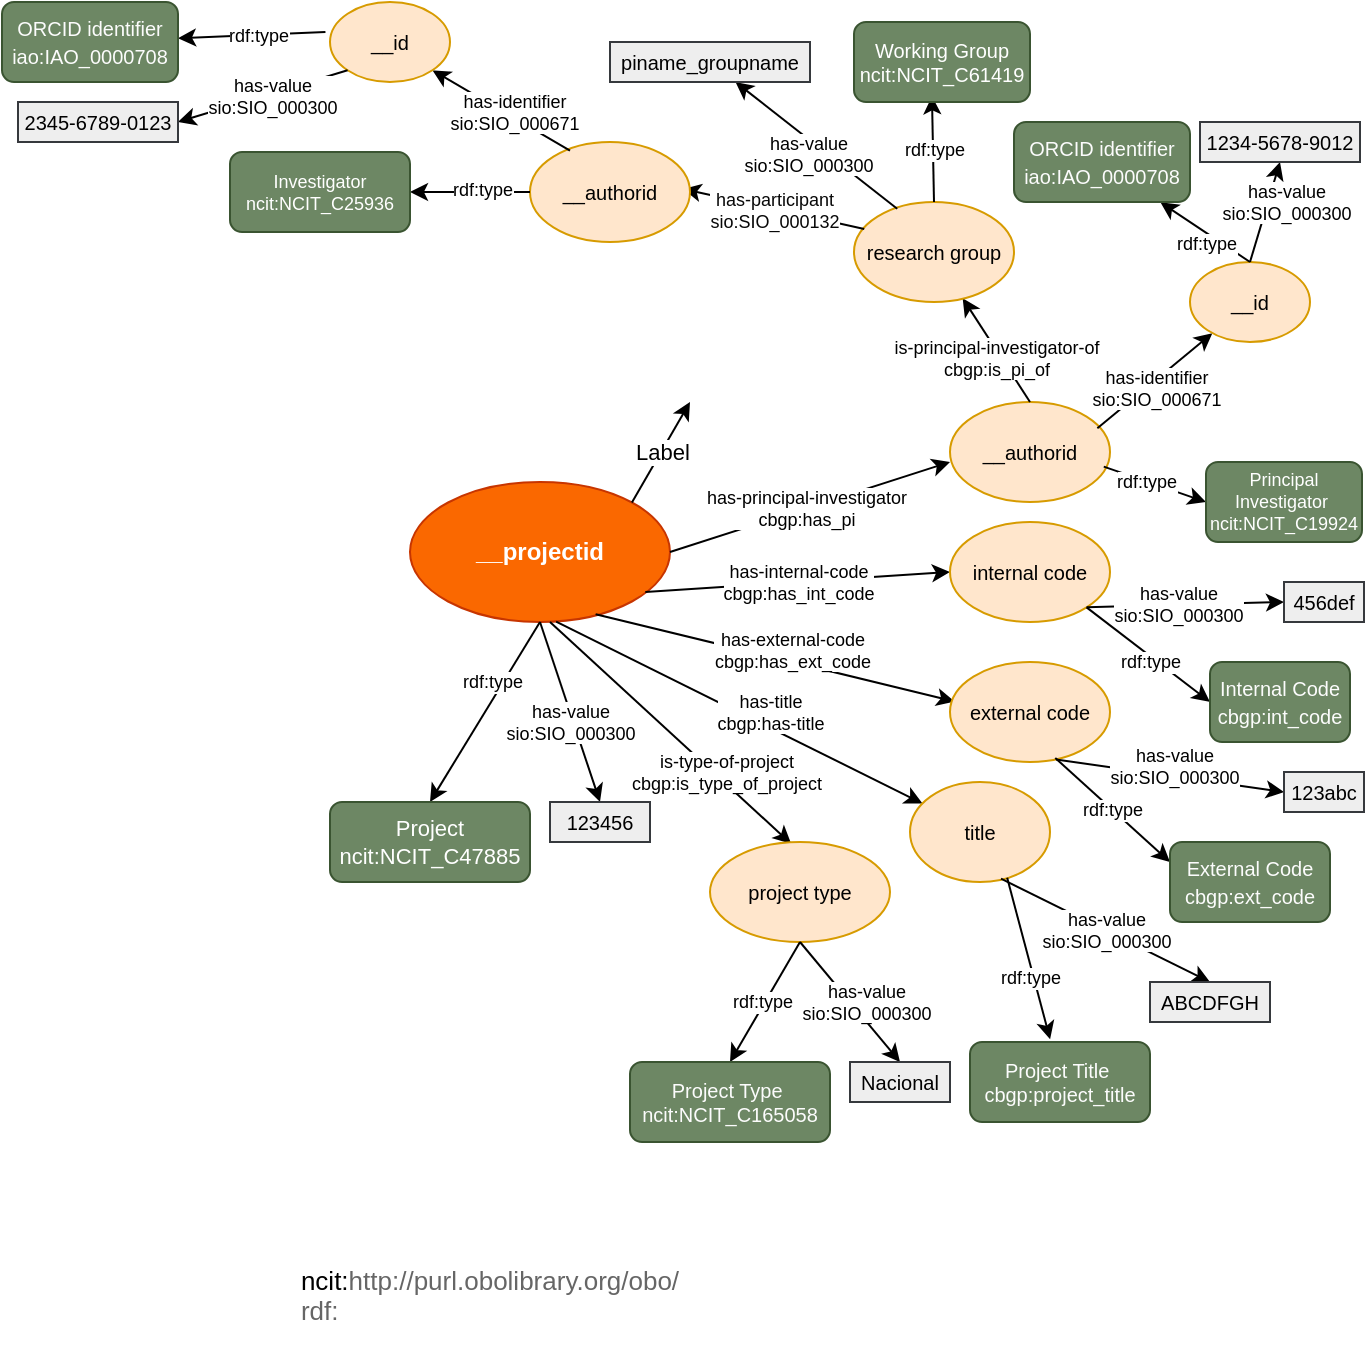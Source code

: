 <mxfile version="26.1.0">
  <diagram name="Página-1" id="Pl-FkIQaHepDsXEKqxGp">
    <mxGraphModel dx="955" dy="475" grid="1" gridSize="10" guides="1" tooltips="1" connect="1" arrows="1" fold="1" page="1" pageScale="1" pageWidth="827" pageHeight="1169" math="0" shadow="0">
      <root>
        <mxCell id="0" />
        <mxCell id="1" parent="0" />
        <mxCell id="LgMS0iTI1OflwmQYuK7m-1" value="&lt;b&gt;&lt;font style=&quot;color: rgb(255, 255, 255);&quot;&gt;__projectid&lt;/font&gt;&lt;/b&gt;" style="ellipse;whiteSpace=wrap;html=1;fillColor=#fa6800;strokeColor=#C73500;fontColor=#000000;" vertex="1" parent="1">
          <mxGeometry x="350" y="240" width="130" height="70" as="geometry" />
        </mxCell>
        <mxCell id="LgMS0iTI1OflwmQYuK7m-2" value="" style="endArrow=classic;html=1;rounded=0;exitX=0.5;exitY=1;exitDx=0;exitDy=0;entryX=0.5;entryY=0;entryDx=0;entryDy=0;" edge="1" parent="1" source="LgMS0iTI1OflwmQYuK7m-1" target="LgMS0iTI1OflwmQYuK7m-6">
          <mxGeometry relative="1" as="geometry">
            <mxPoint x="420" y="310" as="sourcePoint" />
            <mxPoint x="380" y="390" as="targetPoint" />
          </mxGeometry>
        </mxCell>
        <mxCell id="LgMS0iTI1OflwmQYuK7m-3" value="rdf:type" style="edgeLabel;resizable=0;html=1;;align=center;verticalAlign=middle;fontSize=9;" connectable="0" vertex="1" parent="LgMS0iTI1OflwmQYuK7m-2">
          <mxGeometry relative="1" as="geometry">
            <mxPoint x="3" y="-15" as="offset" />
          </mxGeometry>
        </mxCell>
        <mxCell id="LgMS0iTI1OflwmQYuK7m-4" value="" style="endArrow=classic;html=1;rounded=0;exitX=0.5;exitY=1;exitDx=0;exitDy=0;entryX=0.5;entryY=0;entryDx=0;entryDy=0;" edge="1" parent="1" source="LgMS0iTI1OflwmQYuK7m-1" target="LgMS0iTI1OflwmQYuK7m-8">
          <mxGeometry relative="1" as="geometry">
            <mxPoint x="390" y="270" as="sourcePoint" />
            <mxPoint x="450" y="420" as="targetPoint" />
          </mxGeometry>
        </mxCell>
        <mxCell id="LgMS0iTI1OflwmQYuK7m-5" value="has-value&lt;div&gt;sio:SIO_000300&lt;/div&gt;" style="edgeLabel;resizable=0;html=1;;align=center;verticalAlign=middle;fontSize=9;labelBackgroundColor=default;" connectable="0" vertex="1" parent="LgMS0iTI1OflwmQYuK7m-4">
          <mxGeometry relative="1" as="geometry">
            <mxPoint y="5" as="offset" />
          </mxGeometry>
        </mxCell>
        <mxCell id="LgMS0iTI1OflwmQYuK7m-6" value="Project&lt;div&gt;&lt;span style=&quot;font-family: &amp;quot;IBM Plex Sans&amp;quot;, Helvetica, Arial, sans-serif; text-align: start;&quot;&gt;ncit:NCIT_C47885&lt;/span&gt;&lt;/div&gt;" style="rounded=1;whiteSpace=wrap;html=1;fontSize=11;fillColor=#6d8764;strokeColor=#3A5431;fontColor=#ffffff;" vertex="1" parent="1">
          <mxGeometry x="310" y="400" width="100" height="40" as="geometry" />
        </mxCell>
        <mxCell id="LgMS0iTI1OflwmQYuK7m-7" value="&lt;div style=&quot;text-align: left;&quot;&gt;&lt;span style=&quot;font-size: 13px; background-color: transparent; color: light-dark(rgb(0, 0, 0), rgb(255, 255, 255));&quot;&gt;ncit:&lt;/span&gt;&lt;span style=&quot;font-size: 13px; background-color: transparent; color: rgb(102, 102, 102); font-family: &amp;quot;IBM Plex Sans&amp;quot;, Helvetica, Arial, sans-serif;&quot;&gt;http://purl.obolibrary.org/obo/&lt;/span&gt;&lt;/div&gt;&lt;div style=&quot;text-align: left;&quot;&gt;&lt;span style=&quot;color: rgb(102, 102, 102); font-family: &amp;quot;IBM Plex Sans&amp;quot;, Helvetica, Arial, sans-serif;&quot;&gt;&lt;font style=&quot;font-size: 13px;&quot;&gt;rdf:&amp;nbsp;&lt;/font&gt;&lt;/span&gt;&lt;/div&gt;&lt;div style=&quot;text-align: left;&quot;&gt;&lt;span style=&quot;color: rgb(102, 102, 102); font-family: &amp;quot;IBM Plex Sans&amp;quot;, Helvetica, Arial, sans-serif; font-size: 14px;&quot;&gt;&lt;br&gt;&lt;/span&gt;&lt;/div&gt;" style="text;html=1;align=center;verticalAlign=middle;whiteSpace=wrap;rounded=0;" vertex="1" parent="1">
          <mxGeometry x="280" y="640" width="220" height="30" as="geometry" />
        </mxCell>
        <mxCell id="LgMS0iTI1OflwmQYuK7m-8" value="123456" style="rounded=0;whiteSpace=wrap;html=1;fontSize=10;fillColor=#eeeeee;strokeColor=#36393d;" vertex="1" parent="1">
          <mxGeometry x="420" y="400" width="50" height="20" as="geometry" />
        </mxCell>
        <mxCell id="LgMS0iTI1OflwmQYuK7m-9" value="" style="endArrow=classic;html=1;rounded=0;entryX=0.451;entryY=0.018;entryDx=0;entryDy=0;entryPerimeter=0;" edge="1" parent="1" target="LgMS0iTI1OflwmQYuK7m-11">
          <mxGeometry relative="1" as="geometry">
            <mxPoint x="420" y="310" as="sourcePoint" />
            <mxPoint x="550" y="420" as="targetPoint" />
          </mxGeometry>
        </mxCell>
        <mxCell id="LgMS0iTI1OflwmQYuK7m-10" value="is-type-of-project&lt;div&gt;cbgp:is_type_of_project&lt;/div&gt;" style="edgeLabel;resizable=0;html=1;;align=center;verticalAlign=middle;fontSize=9;" connectable="0" vertex="1" parent="LgMS0iTI1OflwmQYuK7m-9">
          <mxGeometry relative="1" as="geometry">
            <mxPoint x="27" y="19" as="offset" />
          </mxGeometry>
        </mxCell>
        <mxCell id="LgMS0iTI1OflwmQYuK7m-11" value="project type" style="ellipse;whiteSpace=wrap;html=1;fillColor=#ffe6cc;strokeColor=#d79b00;fontSize=10;fontColor=#000000;" vertex="1" parent="1">
          <mxGeometry x="500" y="420" width="90" height="50" as="geometry" />
        </mxCell>
        <mxCell id="LgMS0iTI1OflwmQYuK7m-12" value="" style="endArrow=classic;html=1;rounded=0;exitX=0.5;exitY=1;exitDx=0;exitDy=0;entryX=0.5;entryY=0;entryDx=0;entryDy=0;" edge="1" parent="1" source="LgMS0iTI1OflwmQYuK7m-11" target="LgMS0iTI1OflwmQYuK7m-16">
          <mxGeometry relative="1" as="geometry">
            <mxPoint x="390" y="450" as="sourcePoint" />
            <mxPoint x="520" y="530" as="targetPoint" />
          </mxGeometry>
        </mxCell>
        <mxCell id="LgMS0iTI1OflwmQYuK7m-13" value="rdf:type" style="edgeLabel;resizable=0;html=1;;align=center;verticalAlign=middle;fontSize=9;" connectable="0" vertex="1" parent="LgMS0iTI1OflwmQYuK7m-12">
          <mxGeometry relative="1" as="geometry">
            <mxPoint x="-2" as="offset" />
          </mxGeometry>
        </mxCell>
        <mxCell id="LgMS0iTI1OflwmQYuK7m-14" value="" style="endArrow=classic;html=1;rounded=0;exitX=0.5;exitY=1;exitDx=0;exitDy=0;entryX=0.5;entryY=0;entryDx=0;entryDy=0;" edge="1" parent="1" source="LgMS0iTI1OflwmQYuK7m-11" target="LgMS0iTI1OflwmQYuK7m-17">
          <mxGeometry relative="1" as="geometry">
            <mxPoint x="390" y="450" as="sourcePoint" />
            <mxPoint x="610" y="540" as="targetPoint" />
          </mxGeometry>
        </mxCell>
        <mxCell id="LgMS0iTI1OflwmQYuK7m-15" value="has-value&lt;div&gt;sio:SIO_000300&lt;/div&gt;" style="edgeLabel;resizable=0;html=1;;align=center;verticalAlign=middle;fontSize=9;" connectable="0" vertex="1" parent="LgMS0iTI1OflwmQYuK7m-14">
          <mxGeometry relative="1" as="geometry">
            <mxPoint x="8" as="offset" />
          </mxGeometry>
        </mxCell>
        <mxCell id="LgMS0iTI1OflwmQYuK7m-16" value="&lt;span style=&quot;font-size: 10px;&quot;&gt;Project Type&amp;nbsp;&lt;/span&gt;&lt;div style=&quot;font-size: 10px;&quot;&gt;ncit:&lt;span style=&quot;font-family: &amp;quot;IBM Plex Sans&amp;quot;, Helvetica, Arial, sans-serif; text-align: start; background-color: transparent;&quot;&gt;NCIT_C165058&lt;/span&gt;&lt;/div&gt;" style="rounded=1;whiteSpace=wrap;html=1;fontSize=11;fillColor=#6d8764;strokeColor=#3A5431;fontColor=light-dark(#fcfcfc, #121212);" vertex="1" parent="1">
          <mxGeometry x="460" y="530" width="100" height="40" as="geometry" />
        </mxCell>
        <mxCell id="LgMS0iTI1OflwmQYuK7m-17" value="Nacional" style="rounded=0;whiteSpace=wrap;html=1;fontSize=10;fillColor=#eeeeee;strokeColor=#36393d;" vertex="1" parent="1">
          <mxGeometry x="570" y="530" width="50" height="20" as="geometry" />
        </mxCell>
        <mxCell id="LgMS0iTI1OflwmQYuK7m-18" value="" style="endArrow=classic;html=1;rounded=0;exitX=0.562;exitY=0.998;exitDx=0;exitDy=0;exitPerimeter=0;" edge="1" parent="1" source="LgMS0iTI1OflwmQYuK7m-1" target="LgMS0iTI1OflwmQYuK7m-20">
          <mxGeometry relative="1" as="geometry">
            <mxPoint x="390" y="350" as="sourcePoint" />
            <mxPoint x="620" y="380" as="targetPoint" />
          </mxGeometry>
        </mxCell>
        <mxCell id="LgMS0iTI1OflwmQYuK7m-19" value="has-title&lt;div&gt;cbgp:has-title&lt;/div&gt;" style="edgeLabel;resizable=0;html=1;;align=center;verticalAlign=middle;fontSize=9;" connectable="0" vertex="1" parent="LgMS0iTI1OflwmQYuK7m-18">
          <mxGeometry relative="1" as="geometry">
            <mxPoint x="15" as="offset" />
          </mxGeometry>
        </mxCell>
        <mxCell id="LgMS0iTI1OflwmQYuK7m-20" value="title" style="ellipse;whiteSpace=wrap;html=1;fillColor=#ffe6cc;strokeColor=#d79b00;fontSize=10;fontColor=#000000;" vertex="1" parent="1">
          <mxGeometry x="600" y="390" width="70" height="50" as="geometry" />
        </mxCell>
        <mxCell id="LgMS0iTI1OflwmQYuK7m-24" value="" style="endArrow=classic;html=1;rounded=0;exitX=0.694;exitY=0.958;exitDx=0;exitDy=0;fontSize=9;exitPerimeter=0;entryX=0.445;entryY=-0.035;entryDx=0;entryDy=0;entryPerimeter=0;" edge="1" parent="1" source="LgMS0iTI1OflwmQYuK7m-20" target="LgMS0iTI1OflwmQYuK7m-29">
          <mxGeometry relative="1" as="geometry">
            <mxPoint x="680" y="470" as="sourcePoint" />
            <mxPoint x="650" y="520" as="targetPoint" />
          </mxGeometry>
        </mxCell>
        <mxCell id="LgMS0iTI1OflwmQYuK7m-25" value="rdf:type" style="edgeLabel;resizable=0;html=1;;align=center;verticalAlign=middle;fontSize=9;" connectable="0" vertex="1" parent="LgMS0iTI1OflwmQYuK7m-24">
          <mxGeometry relative="1" as="geometry">
            <mxPoint y="9" as="offset" />
          </mxGeometry>
        </mxCell>
        <mxCell id="LgMS0iTI1OflwmQYuK7m-26" value="" style="endArrow=classic;html=1;rounded=0;exitX=0.65;exitY=0.966;exitDx=0;exitDy=0;exitPerimeter=0;entryX=0.5;entryY=0;entryDx=0;entryDy=0;" edge="1" parent="1" source="LgMS0iTI1OflwmQYuK7m-20" target="LgMS0iTI1OflwmQYuK7m-30">
          <mxGeometry relative="1" as="geometry">
            <mxPoint x="650" y="440" as="sourcePoint" />
            <mxPoint x="740" y="480" as="targetPoint" />
          </mxGeometry>
        </mxCell>
        <mxCell id="LgMS0iTI1OflwmQYuK7m-27" value="has-value&lt;div&gt;sio:SIO_000300&lt;/div&gt;" style="edgeLabel;resizable=0;html=1;;align=center;verticalAlign=middle;fontSize=9;" connectable="0" vertex="1" parent="LgMS0iTI1OflwmQYuK7m-26">
          <mxGeometry relative="1" as="geometry" />
        </mxCell>
        <mxCell id="LgMS0iTI1OflwmQYuK7m-29" value="&lt;span style=&quot;font-size: 10px;&quot;&gt;Project Title&amp;nbsp;&lt;/span&gt;&lt;div style=&quot;font-size: 10px;&quot;&gt;cbgp:project_title&lt;/div&gt;" style="rounded=1;whiteSpace=wrap;html=1;fontSize=11;fillColor=#6d8764;strokeColor=#3A5431;fontColor=light-dark(#fcfcfc, #121212);" vertex="1" parent="1">
          <mxGeometry x="630" y="520" width="90" height="40" as="geometry" />
        </mxCell>
        <mxCell id="LgMS0iTI1OflwmQYuK7m-30" value="ABCDFGH" style="rounded=0;whiteSpace=wrap;html=1;fontSize=10;fillColor=#eeeeee;strokeColor=#36393d;" vertex="1" parent="1">
          <mxGeometry x="720" y="490" width="60" height="20" as="geometry" />
        </mxCell>
        <mxCell id="LgMS0iTI1OflwmQYuK7m-31" value="" style="endArrow=classic;html=1;rounded=0;exitX=0.714;exitY=0.944;exitDx=0;exitDy=0;exitPerimeter=0;entryX=0.029;entryY=0.395;entryDx=0;entryDy=0;entryPerimeter=0;" edge="1" parent="1" source="LgMS0iTI1OflwmQYuK7m-1" target="LgMS0iTI1OflwmQYuK7m-33">
          <mxGeometry relative="1" as="geometry">
            <mxPoint x="480" y="320" as="sourcePoint" />
            <mxPoint x="640" y="350" as="targetPoint" />
          </mxGeometry>
        </mxCell>
        <mxCell id="LgMS0iTI1OflwmQYuK7m-32" value="has-external-code&lt;div&gt;cbgp:has_ext_code&lt;/div&gt;" style="edgeLabel;resizable=0;html=1;;align=center;verticalAlign=middle;fontSize=9;" connectable="0" vertex="1" parent="LgMS0iTI1OflwmQYuK7m-31">
          <mxGeometry relative="1" as="geometry">
            <mxPoint x="8" y="-4" as="offset" />
          </mxGeometry>
        </mxCell>
        <mxCell id="LgMS0iTI1OflwmQYuK7m-33" value="external code" style="ellipse;whiteSpace=wrap;html=1;fillColor=#ffe6cc;strokeColor=#d79b00;fontSize=10;fontColor=#000000;" vertex="1" parent="1">
          <mxGeometry x="620" y="330" width="80" height="50" as="geometry" />
        </mxCell>
        <mxCell id="LgMS0iTI1OflwmQYuK7m-34" value="" style="endArrow=classic;html=1;rounded=0;exitX=0.658;exitY=0.96;exitDx=0;exitDy=0;exitPerimeter=0;entryX=0;entryY=0.25;entryDx=0;entryDy=0;" edge="1" parent="1" source="LgMS0iTI1OflwmQYuK7m-33" target="LgMS0iTI1OflwmQYuK7m-38">
          <mxGeometry relative="1" as="geometry">
            <mxPoint x="640" y="320" as="sourcePoint" />
            <mxPoint x="730" y="430" as="targetPoint" />
          </mxGeometry>
        </mxCell>
        <mxCell id="LgMS0iTI1OflwmQYuK7m-35" value="rdf:type" style="edgeLabel;resizable=0;html=1;;align=center;verticalAlign=middle;fontSize=9;" connectable="0" vertex="1" parent="LgMS0iTI1OflwmQYuK7m-34">
          <mxGeometry relative="1" as="geometry" />
        </mxCell>
        <mxCell id="LgMS0iTI1OflwmQYuK7m-36" value="" style="endArrow=classic;html=1;rounded=0;exitX=0.663;exitY=0.975;exitDx=0;exitDy=0;exitPerimeter=0;entryX=0;entryY=0.5;entryDx=0;entryDy=0;" edge="1" parent="1" source="LgMS0iTI1OflwmQYuK7m-33" target="LgMS0iTI1OflwmQYuK7m-39">
          <mxGeometry relative="1" as="geometry">
            <mxPoint x="640" y="410" as="sourcePoint" />
            <mxPoint x="800" y="400" as="targetPoint" />
          </mxGeometry>
        </mxCell>
        <mxCell id="LgMS0iTI1OflwmQYuK7m-37" value="has-value&lt;div&gt;sio:SIO_000300&lt;/div&gt;" style="edgeLabel;resizable=0;html=1;;align=center;verticalAlign=middle;fontSize=9;" connectable="0" vertex="1" parent="LgMS0iTI1OflwmQYuK7m-36">
          <mxGeometry relative="1" as="geometry">
            <mxPoint x="2" y="-5" as="offset" />
          </mxGeometry>
        </mxCell>
        <mxCell id="LgMS0iTI1OflwmQYuK7m-38" value="&lt;span style=&quot;font-size: 10px;&quot;&gt;External Code&lt;/span&gt;&lt;div&gt;&lt;span style=&quot;font-size: 10px;&quot;&gt;cbgp:ext_code&lt;/span&gt;&lt;/div&gt;" style="rounded=1;whiteSpace=wrap;html=1;fontSize=11;fillColor=#6d8764;strokeColor=#3A5431;fontColor=light-dark(#fcfcfc, #121212);" vertex="1" parent="1">
          <mxGeometry x="730" y="420" width="80" height="40" as="geometry" />
        </mxCell>
        <mxCell id="LgMS0iTI1OflwmQYuK7m-39" value="123abc" style="rounded=0;whiteSpace=wrap;html=1;fontSize=10;fillColor=#eeeeee;strokeColor=#36393d;" vertex="1" parent="1">
          <mxGeometry x="787" y="385" width="40" height="20" as="geometry" />
        </mxCell>
        <mxCell id="LgMS0iTI1OflwmQYuK7m-41" value="" style="endArrow=classic;html=1;rounded=0;exitX=0.905;exitY=0.786;exitDx=0;exitDy=0;exitPerimeter=0;entryX=0;entryY=0.5;entryDx=0;entryDy=0;" edge="1" parent="1" source="LgMS0iTI1OflwmQYuK7m-1" target="LgMS0iTI1OflwmQYuK7m-43">
          <mxGeometry relative="1" as="geometry">
            <mxPoint x="540" y="310" as="sourcePoint" />
            <mxPoint x="630" y="290" as="targetPoint" />
          </mxGeometry>
        </mxCell>
        <mxCell id="LgMS0iTI1OflwmQYuK7m-42" value="has-internal-code&lt;div&gt;cbgp:has_int_code&lt;/div&gt;" style="edgeLabel;resizable=0;html=1;;align=center;verticalAlign=middle;fontSize=9;" connectable="0" vertex="1" parent="LgMS0iTI1OflwmQYuK7m-41">
          <mxGeometry relative="1" as="geometry" />
        </mxCell>
        <mxCell id="LgMS0iTI1OflwmQYuK7m-43" value="internal code" style="ellipse;whiteSpace=wrap;html=1;fillColor=#ffe6cc;strokeColor=#d79b00;fontSize=10;fontColor=#000000;" vertex="1" parent="1">
          <mxGeometry x="620" y="260" width="80" height="50" as="geometry" />
        </mxCell>
        <mxCell id="LgMS0iTI1OflwmQYuK7m-44" value="" style="endArrow=classic;html=1;rounded=0;exitX=1;exitY=1;exitDx=0;exitDy=0;entryX=0;entryY=0.5;entryDx=0;entryDy=0;" edge="1" parent="1" source="LgMS0iTI1OflwmQYuK7m-43" target="LgMS0iTI1OflwmQYuK7m-48">
          <mxGeometry relative="1" as="geometry">
            <mxPoint x="540" y="310" as="sourcePoint" />
            <mxPoint x="750" y="350" as="targetPoint" />
          </mxGeometry>
        </mxCell>
        <mxCell id="LgMS0iTI1OflwmQYuK7m-45" value="rdf:type" style="edgeLabel;resizable=0;html=1;;align=center;verticalAlign=middle;fontSize=9;" connectable="0" vertex="1" parent="LgMS0iTI1OflwmQYuK7m-44">
          <mxGeometry relative="1" as="geometry">
            <mxPoint x="1" y="3" as="offset" />
          </mxGeometry>
        </mxCell>
        <mxCell id="LgMS0iTI1OflwmQYuK7m-46" value="" style="endArrow=classic;html=1;rounded=0;exitX=1;exitY=1;exitDx=0;exitDy=0;entryX=0;entryY=0.5;entryDx=0;entryDy=0;" edge="1" parent="1" source="LgMS0iTI1OflwmQYuK7m-43" target="LgMS0iTI1OflwmQYuK7m-49">
          <mxGeometry relative="1" as="geometry">
            <mxPoint x="540" y="310" as="sourcePoint" />
            <mxPoint x="790" y="300" as="targetPoint" />
          </mxGeometry>
        </mxCell>
        <mxCell id="LgMS0iTI1OflwmQYuK7m-47" value="has-value&lt;div&gt;sio:SIO_000300&lt;/div&gt;" style="edgeLabel;resizable=0;html=1;;align=center;verticalAlign=middle;fontSize=9;" connectable="0" vertex="1" parent="LgMS0iTI1OflwmQYuK7m-46">
          <mxGeometry relative="1" as="geometry">
            <mxPoint x="-4" y="-1" as="offset" />
          </mxGeometry>
        </mxCell>
        <mxCell id="LgMS0iTI1OflwmQYuK7m-48" value="&lt;span style=&quot;font-size: 10px;&quot;&gt;Internal Code&lt;/span&gt;&lt;div&gt;&lt;span style=&quot;font-size: 10px;&quot;&gt;cbgp:int_code&lt;/span&gt;&lt;/div&gt;" style="rounded=1;whiteSpace=wrap;html=1;fontSize=11;fillColor=#6d8764;strokeColor=#3A5431;fontColor=light-dark(#fcfcfc, #121212);" vertex="1" parent="1">
          <mxGeometry x="750" y="330" width="70" height="40" as="geometry" />
        </mxCell>
        <mxCell id="LgMS0iTI1OflwmQYuK7m-49" value="456def" style="rounded=0;whiteSpace=wrap;html=1;fontSize=10;fillColor=#eeeeee;strokeColor=#36393d;" vertex="1" parent="1">
          <mxGeometry x="787" y="290" width="40" height="20" as="geometry" />
        </mxCell>
        <mxCell id="LgMS0iTI1OflwmQYuK7m-50" value="" style="endArrow=classic;html=1;rounded=0;exitX=1;exitY=0.5;exitDx=0;exitDy=0;entryX=0;entryY=0.6;entryDx=0;entryDy=0;entryPerimeter=0;" edge="1" parent="1" source="LgMS0iTI1OflwmQYuK7m-1" target="LgMS0iTI1OflwmQYuK7m-52">
          <mxGeometry relative="1" as="geometry">
            <mxPoint x="390" y="300" as="sourcePoint" />
            <mxPoint x="620" y="230" as="targetPoint" />
          </mxGeometry>
        </mxCell>
        <mxCell id="LgMS0iTI1OflwmQYuK7m-51" value="has-principal-investigator&lt;div&gt;cbgp:has_pi&lt;/div&gt;" style="edgeLabel;resizable=0;html=1;;align=center;verticalAlign=middle;fontSize=9;" connectable="0" vertex="1" parent="LgMS0iTI1OflwmQYuK7m-50">
          <mxGeometry relative="1" as="geometry">
            <mxPoint x="-2" as="offset" />
          </mxGeometry>
        </mxCell>
        <mxCell id="LgMS0iTI1OflwmQYuK7m-52" value="__authorid" style="ellipse;whiteSpace=wrap;html=1;fillColor=#ffe6cc;strokeColor=#d79b00;fontSize=10;fontColor=#000000;" vertex="1" parent="1">
          <mxGeometry x="620" y="200" width="80" height="50" as="geometry" />
        </mxCell>
        <mxCell id="LgMS0iTI1OflwmQYuK7m-53" value="" style="endArrow=classic;html=1;rounded=0;exitX=0.921;exitY=0.262;exitDx=0;exitDy=0;exitPerimeter=0;" edge="1" parent="1" source="LgMS0iTI1OflwmQYuK7m-52" target="LgMS0iTI1OflwmQYuK7m-55">
          <mxGeometry relative="1" as="geometry">
            <mxPoint x="700" y="210" as="sourcePoint" />
            <mxPoint x="720" y="140" as="targetPoint" />
          </mxGeometry>
        </mxCell>
        <mxCell id="LgMS0iTI1OflwmQYuK7m-54" value="has-identifier&lt;div&gt;sio:SIO_000671&lt;/div&gt;" style="edgeLabel;resizable=0;html=1;;align=center;verticalAlign=middle;fontSize=9;" connectable="0" vertex="1" parent="LgMS0iTI1OflwmQYuK7m-53">
          <mxGeometry relative="1" as="geometry">
            <mxPoint y="4" as="offset" />
          </mxGeometry>
        </mxCell>
        <mxCell id="LgMS0iTI1OflwmQYuK7m-55" value="__id" style="ellipse;whiteSpace=wrap;html=1;fillColor=#ffe6cc;strokeColor=#d79b00;fontSize=10;fontColor=#000000;" vertex="1" parent="1">
          <mxGeometry x="740" y="130" width="60" height="40" as="geometry" />
        </mxCell>
        <mxCell id="LgMS0iTI1OflwmQYuK7m-56" value="" style="endArrow=classic;html=1;rounded=0;exitX=0.961;exitY=0.646;exitDx=0;exitDy=0;entryX=0;entryY=0.5;entryDx=0;entryDy=0;exitPerimeter=0;" edge="1" parent="1" source="LgMS0iTI1OflwmQYuK7m-52" target="LgMS0iTI1OflwmQYuK7m-58">
          <mxGeometry relative="1" as="geometry">
            <mxPoint x="700" y="210" as="sourcePoint" />
            <mxPoint x="770" y="190" as="targetPoint" />
          </mxGeometry>
        </mxCell>
        <mxCell id="LgMS0iTI1OflwmQYuK7m-57" value="rdf:type" style="edgeLabel;resizable=0;html=1;;align=center;verticalAlign=middle;fontSize=9;" connectable="0" vertex="1" parent="LgMS0iTI1OflwmQYuK7m-56">
          <mxGeometry relative="1" as="geometry">
            <mxPoint x="-5" y="-1" as="offset" />
          </mxGeometry>
        </mxCell>
        <mxCell id="LgMS0iTI1OflwmQYuK7m-58" value="&lt;span&gt;Principal Investigator&amp;nbsp;&lt;/span&gt;&lt;div&gt;&lt;span&gt;ncit:&lt;/span&gt;&lt;span style=&quot;font-family: &amp;quot;IBM Plex Sans&amp;quot;, Helvetica, Arial, sans-serif; text-align: start; background-color: transparent;&quot;&gt;NCIT_C19924&lt;/span&gt;&lt;/div&gt;" style="rounded=1;whiteSpace=wrap;html=1;fontSize=9;fillColor=#6d8764;strokeColor=#3A5431;fontColor=light-dark(#ffffff, #121212);" vertex="1" parent="1">
          <mxGeometry x="748" y="230" width="78" height="40" as="geometry" />
        </mxCell>
        <mxCell id="LgMS0iTI1OflwmQYuK7m-59" value="" style="endArrow=classic;html=1;rounded=0;exitX=0.5;exitY=0;exitDx=0;exitDy=0;entryX=0.832;entryY=1.003;entryDx=0;entryDy=0;entryPerimeter=0;" edge="1" parent="1" source="LgMS0iTI1OflwmQYuK7m-55" target="LgMS0iTI1OflwmQYuK7m-63">
          <mxGeometry relative="1" as="geometry">
            <mxPoint x="700" y="100" as="sourcePoint" />
            <mxPoint x="720" y="100" as="targetPoint" />
          </mxGeometry>
        </mxCell>
        <mxCell id="LgMS0iTI1OflwmQYuK7m-60" value="rdf:type" style="edgeLabel;resizable=0;html=1;;align=center;verticalAlign=middle;fontSize=9;" connectable="0" vertex="1" parent="LgMS0iTI1OflwmQYuK7m-59">
          <mxGeometry relative="1" as="geometry">
            <mxPoint y="6" as="offset" />
          </mxGeometry>
        </mxCell>
        <mxCell id="LgMS0iTI1OflwmQYuK7m-61" value="" style="endArrow=classic;html=1;rounded=0;exitX=0.5;exitY=0;exitDx=0;exitDy=0;entryX=0.5;entryY=1;entryDx=0;entryDy=0;" edge="1" parent="1" source="LgMS0iTI1OflwmQYuK7m-55" target="LgMS0iTI1OflwmQYuK7m-64">
          <mxGeometry relative="1" as="geometry">
            <mxPoint x="700" y="100" as="sourcePoint" />
            <mxPoint x="780" y="60" as="targetPoint" />
          </mxGeometry>
        </mxCell>
        <mxCell id="LgMS0iTI1OflwmQYuK7m-62" value="has-value&lt;div&gt;sio:SIO_000300&lt;/div&gt;" style="edgeLabel;resizable=0;html=1;;align=center;verticalAlign=middle;fontSize=9;" connectable="0" vertex="1" parent="LgMS0iTI1OflwmQYuK7m-61">
          <mxGeometry relative="1" as="geometry">
            <mxPoint x="10" y="-5" as="offset" />
          </mxGeometry>
        </mxCell>
        <mxCell id="LgMS0iTI1OflwmQYuK7m-63" value="&lt;span style=&quot;font-size: 10px;&quot;&gt;ORCID identifier&lt;/span&gt;&lt;div&gt;&lt;span style=&quot;font-size: 10px;&quot;&gt;iao:IAO_0000708&lt;/span&gt;&lt;/div&gt;" style="rounded=1;whiteSpace=wrap;html=1;fontSize=11;fillColor=#6d8764;strokeColor=#3A5431;fontColor=light-dark(#fcfcfc, #121212);" vertex="1" parent="1">
          <mxGeometry x="652" y="60" width="88" height="40" as="geometry" />
        </mxCell>
        <mxCell id="LgMS0iTI1OflwmQYuK7m-64" value="1234-5678-9012" style="rounded=0;whiteSpace=wrap;html=1;fontSize=10;fillColor=#eeeeee;strokeColor=#36393d;" vertex="1" parent="1">
          <mxGeometry x="745" y="60" width="80" height="20" as="geometry" />
        </mxCell>
        <mxCell id="LgMS0iTI1OflwmQYuK7m-65" value="" style="endArrow=classic;html=1;rounded=0;exitX=0.5;exitY=0;exitDx=0;exitDy=0;entryX=0.679;entryY=0.962;entryDx=0;entryDy=0;entryPerimeter=0;" edge="1" parent="1" source="LgMS0iTI1OflwmQYuK7m-52" target="LgMS0iTI1OflwmQYuK7m-67">
          <mxGeometry relative="1" as="geometry">
            <mxPoint x="510" y="240" as="sourcePoint" />
            <mxPoint x="640" y="140" as="targetPoint" />
          </mxGeometry>
        </mxCell>
        <mxCell id="LgMS0iTI1OflwmQYuK7m-66" value="is-principal-investigator-of&lt;div&gt;cbgp:is_pi_of&lt;/div&gt;" style="edgeLabel;resizable=0;html=1;;align=center;verticalAlign=middle;fontSize=9;" connectable="0" vertex="1" parent="LgMS0iTI1OflwmQYuK7m-65">
          <mxGeometry relative="1" as="geometry">
            <mxPoint y="4" as="offset" />
          </mxGeometry>
        </mxCell>
        <mxCell id="LgMS0iTI1OflwmQYuK7m-67" value="research group" style="ellipse;whiteSpace=wrap;html=1;fillColor=#ffe6cc;strokeColor=#d79b00;fontSize=10;fontColor=#000000;" vertex="1" parent="1">
          <mxGeometry x="572" y="100" width="80" height="50" as="geometry" />
        </mxCell>
        <mxCell id="LgMS0iTI1OflwmQYuK7m-68" value="" style="endArrow=classic;html=1;rounded=0;exitX=0.5;exitY=0;exitDx=0;exitDy=0;entryX=0.443;entryY=0.929;entryDx=0;entryDy=0;entryPerimeter=0;" edge="1" parent="1" source="LgMS0iTI1OflwmQYuK7m-67" target="LgMS0iTI1OflwmQYuK7m-70">
          <mxGeometry relative="1" as="geometry">
            <mxPoint x="430" y="130" as="sourcePoint" />
            <mxPoint x="612" y="50" as="targetPoint" />
          </mxGeometry>
        </mxCell>
        <mxCell id="LgMS0iTI1OflwmQYuK7m-69" value="rdf:type" style="edgeLabel;resizable=0;html=1;;align=center;verticalAlign=middle;fontSize=9;" connectable="0" vertex="1" parent="LgMS0iTI1OflwmQYuK7m-68">
          <mxGeometry relative="1" as="geometry" />
        </mxCell>
        <mxCell id="LgMS0iTI1OflwmQYuK7m-70" value="&lt;span&gt;Working Group&lt;/span&gt;&lt;div&gt;&lt;span&gt;ncit:&lt;/span&gt;&lt;span style=&quot;font-family: &amp;quot;IBM Plex Sans&amp;quot;, Helvetica, Arial, sans-serif; text-align: start; background-color: transparent;&quot;&gt;NCIT_C61419&lt;/span&gt;&lt;/div&gt;" style="rounded=1;whiteSpace=wrap;html=1;fontSize=10;fillColor=#6d8764;strokeColor=#3A5431;fontColor=light-dark(#ffffff, #121212);" vertex="1" parent="1">
          <mxGeometry x="572" y="10" width="88" height="40" as="geometry" />
        </mxCell>
        <mxCell id="LgMS0iTI1OflwmQYuK7m-72" value="" style="endArrow=classic;html=1;rounded=0;exitX=0.27;exitY=0.067;exitDx=0;exitDy=0;exitPerimeter=0;" edge="1" parent="1" source="LgMS0iTI1OflwmQYuK7m-67" target="LgMS0iTI1OflwmQYuK7m-74">
          <mxGeometry relative="1" as="geometry">
            <mxPoint x="500" y="120" as="sourcePoint" />
            <mxPoint x="540" y="60" as="targetPoint" />
          </mxGeometry>
        </mxCell>
        <mxCell id="LgMS0iTI1OflwmQYuK7m-73" value="has-value&lt;div&gt;sio:SIO_000300&lt;/div&gt;" style="edgeLabel;resizable=0;html=1;;align=center;verticalAlign=middle;fontSize=9;" connectable="0" vertex="1" parent="LgMS0iTI1OflwmQYuK7m-72">
          <mxGeometry relative="1" as="geometry">
            <mxPoint x="-4" y="4" as="offset" />
          </mxGeometry>
        </mxCell>
        <mxCell id="LgMS0iTI1OflwmQYuK7m-74" value="piname_groupname" style="rounded=0;whiteSpace=wrap;html=1;fontSize=10;fillColor=#eeeeee;strokeColor=#36393d;" vertex="1" parent="1">
          <mxGeometry x="450" y="20" width="100" height="20" as="geometry" />
        </mxCell>
        <mxCell id="LgMS0iTI1OflwmQYuK7m-75" value="" style="endArrow=classic;html=1;rounded=0;exitX=0.064;exitY=0.269;exitDx=0;exitDy=0;exitPerimeter=0;entryX=0.957;entryY=0.469;entryDx=0;entryDy=0;entryPerimeter=0;" edge="1" parent="1" source="LgMS0iTI1OflwmQYuK7m-67" target="LgMS0iTI1OflwmQYuK7m-77">
          <mxGeometry relative="1" as="geometry">
            <mxPoint x="500" y="120" as="sourcePoint" />
            <mxPoint x="480" y="113" as="targetPoint" />
          </mxGeometry>
        </mxCell>
        <mxCell id="LgMS0iTI1OflwmQYuK7m-76" value="has-participant&lt;div&gt;sio:&lt;span style=&quot;font-family: &amp;quot;IBM Plex Sans&amp;quot;, Helvetica, Arial, sans-serif; text-align: start; text-wrap-mode: wrap; background-color: light-dark(#ffffff, var(--ge-dark-color, #121212));&quot;&gt;SIO_000132&lt;/span&gt;&lt;/div&gt;" style="edgeLabel;resizable=0;html=1;;align=center;verticalAlign=middle;fontSize=9;fontColor=light-dark(#080808, #ededed);" connectable="0" vertex="1" parent="LgMS0iTI1OflwmQYuK7m-75">
          <mxGeometry relative="1" as="geometry" />
        </mxCell>
        <mxCell id="LgMS0iTI1OflwmQYuK7m-77" value="__authorid" style="ellipse;whiteSpace=wrap;html=1;fillColor=#ffe6cc;strokeColor=#d79b00;fontSize=10;fontColor=#000000;" vertex="1" parent="1">
          <mxGeometry x="410" y="70" width="80" height="50" as="geometry" />
        </mxCell>
        <mxCell id="LgMS0iTI1OflwmQYuK7m-78" value="" style="endArrow=classic;html=1;rounded=0;entryX=1;entryY=1;entryDx=0;entryDy=0;exitX=0.25;exitY=0.087;exitDx=0;exitDy=0;exitPerimeter=0;" edge="1" parent="1" source="LgMS0iTI1OflwmQYuK7m-77" target="LgMS0iTI1OflwmQYuK7m-80">
          <mxGeometry relative="1" as="geometry">
            <mxPoint x="430" y="90" as="sourcePoint" />
            <mxPoint x="531.47" y="177.48" as="targetPoint" />
          </mxGeometry>
        </mxCell>
        <mxCell id="LgMS0iTI1OflwmQYuK7m-79" value="has-identifier&lt;div&gt;sio:SIO_000671&lt;/div&gt;" style="edgeLabel;resizable=0;html=1;;align=center;verticalAlign=middle;fontSize=9;" connectable="0" vertex="1" parent="LgMS0iTI1OflwmQYuK7m-78">
          <mxGeometry relative="1" as="geometry">
            <mxPoint x="6" y="1" as="offset" />
          </mxGeometry>
        </mxCell>
        <mxCell id="LgMS0iTI1OflwmQYuK7m-80" value="__id" style="ellipse;whiteSpace=wrap;html=1;fillColor=#ffe6cc;strokeColor=#d79b00;fontSize=10;fontColor=#000000;" vertex="1" parent="1">
          <mxGeometry x="310" width="60" height="40" as="geometry" />
        </mxCell>
        <mxCell id="LgMS0iTI1OflwmQYuK7m-81" value="" style="endArrow=classic;html=1;rounded=0;exitX=-0.038;exitY=0.375;exitDx=0;exitDy=0;exitPerimeter=0;" edge="1" parent="1" source="LgMS0iTI1OflwmQYuK7m-80" target="LgMS0iTI1OflwmQYuK7m-83">
          <mxGeometry relative="1" as="geometry">
            <mxPoint x="500" y="190" as="sourcePoint" />
            <mxPoint x="440" y="180" as="targetPoint" />
          </mxGeometry>
        </mxCell>
        <mxCell id="LgMS0iTI1OflwmQYuK7m-82" value="rdf:type" style="edgeLabel;resizable=0;html=1;;align=center;verticalAlign=middle;fontSize=9;" connectable="0" vertex="1" parent="LgMS0iTI1OflwmQYuK7m-81">
          <mxGeometry relative="1" as="geometry">
            <mxPoint x="3" as="offset" />
          </mxGeometry>
        </mxCell>
        <mxCell id="LgMS0iTI1OflwmQYuK7m-83" value="&lt;span style=&quot;font-size: 10px;&quot;&gt;ORCID identifier&lt;/span&gt;&lt;div&gt;&lt;span style=&quot;font-size: 10px;&quot;&gt;iao:IAO_0000708&lt;/span&gt;&lt;/div&gt;" style="rounded=1;whiteSpace=wrap;html=1;fontSize=11;fillColor=#6d8764;strokeColor=#3A5431;fontColor=light-dark(#fcfcfc, #121212);" vertex="1" parent="1">
          <mxGeometry x="146" width="88" height="40" as="geometry" />
        </mxCell>
        <mxCell id="LgMS0iTI1OflwmQYuK7m-85" value="" style="endArrow=classic;html=1;rounded=0;exitX=0;exitY=1;exitDx=0;exitDy=0;entryX=1;entryY=0.5;entryDx=0;entryDy=0;" edge="1" parent="1" source="LgMS0iTI1OflwmQYuK7m-80" target="LgMS0iTI1OflwmQYuK7m-87">
          <mxGeometry relative="1" as="geometry">
            <mxPoint x="512" y="195" as="sourcePoint" />
            <mxPoint x="470" y="230" as="targetPoint" />
          </mxGeometry>
        </mxCell>
        <mxCell id="LgMS0iTI1OflwmQYuK7m-86" value="has-value&lt;div&gt;sio:SIO_000300&lt;/div&gt;" style="edgeLabel;resizable=0;html=1;;align=center;verticalAlign=middle;fontSize=9;" connectable="0" vertex="1" parent="LgMS0iTI1OflwmQYuK7m-85">
          <mxGeometry relative="1" as="geometry">
            <mxPoint x="5" as="offset" />
          </mxGeometry>
        </mxCell>
        <mxCell id="LgMS0iTI1OflwmQYuK7m-87" value="2345-6789-0123" style="rounded=0;whiteSpace=wrap;html=1;fontSize=10;fillColor=#eeeeee;strokeColor=#36393d;" vertex="1" parent="1">
          <mxGeometry x="154" y="50" width="80" height="20" as="geometry" />
        </mxCell>
        <mxCell id="LgMS0iTI1OflwmQYuK7m-89" value="" style="endArrow=classic;html=1;rounded=0;exitX=0;exitY=0.5;exitDx=0;exitDy=0;" edge="1" parent="1" source="LgMS0iTI1OflwmQYuK7m-77" target="LgMS0iTI1OflwmQYuK7m-91">
          <mxGeometry relative="1" as="geometry">
            <mxPoint x="707" y="242" as="sourcePoint" />
            <mxPoint x="350" y="90" as="targetPoint" />
          </mxGeometry>
        </mxCell>
        <mxCell id="LgMS0iTI1OflwmQYuK7m-90" value="rdf:type" style="edgeLabel;resizable=0;html=1;;align=center;verticalAlign=middle;fontSize=9;" connectable="0" vertex="1" parent="LgMS0iTI1OflwmQYuK7m-89">
          <mxGeometry relative="1" as="geometry">
            <mxPoint x="6" y="-1" as="offset" />
          </mxGeometry>
        </mxCell>
        <mxCell id="LgMS0iTI1OflwmQYuK7m-91" value="Investigator&lt;div&gt;ncit:&lt;span style=&quot;font-family: &amp;quot;IBM Plex Sans&amp;quot;, Helvetica, Arial, sans-serif; text-align: start; background-color: transparent;&quot;&gt;NCIT_C25936&lt;/span&gt;&lt;/div&gt;" style="rounded=1;whiteSpace=wrap;html=1;fontSize=9;fillColor=#6d8764;strokeColor=#3A5431;fontColor=light-dark(#ffffff, #121212);" vertex="1" parent="1">
          <mxGeometry x="260" y="75" width="90" height="40" as="geometry" />
        </mxCell>
        <mxCell id="LgMS0iTI1OflwmQYuK7m-92" value="" style="endArrow=classic;html=1;rounded=0;exitX=1;exitY=0;exitDx=0;exitDy=0;" edge="1" parent="1" source="LgMS0iTI1OflwmQYuK7m-1">
          <mxGeometry relative="1" as="geometry">
            <mxPoint x="350" y="180" as="sourcePoint" />
            <mxPoint x="490" y="200" as="targetPoint" />
          </mxGeometry>
        </mxCell>
        <mxCell id="LgMS0iTI1OflwmQYuK7m-93" value="Label" style="edgeLabel;resizable=0;html=1;;align=center;verticalAlign=middle;" connectable="0" vertex="1" parent="LgMS0iTI1OflwmQYuK7m-92">
          <mxGeometry relative="1" as="geometry" />
        </mxCell>
      </root>
    </mxGraphModel>
  </diagram>
</mxfile>
